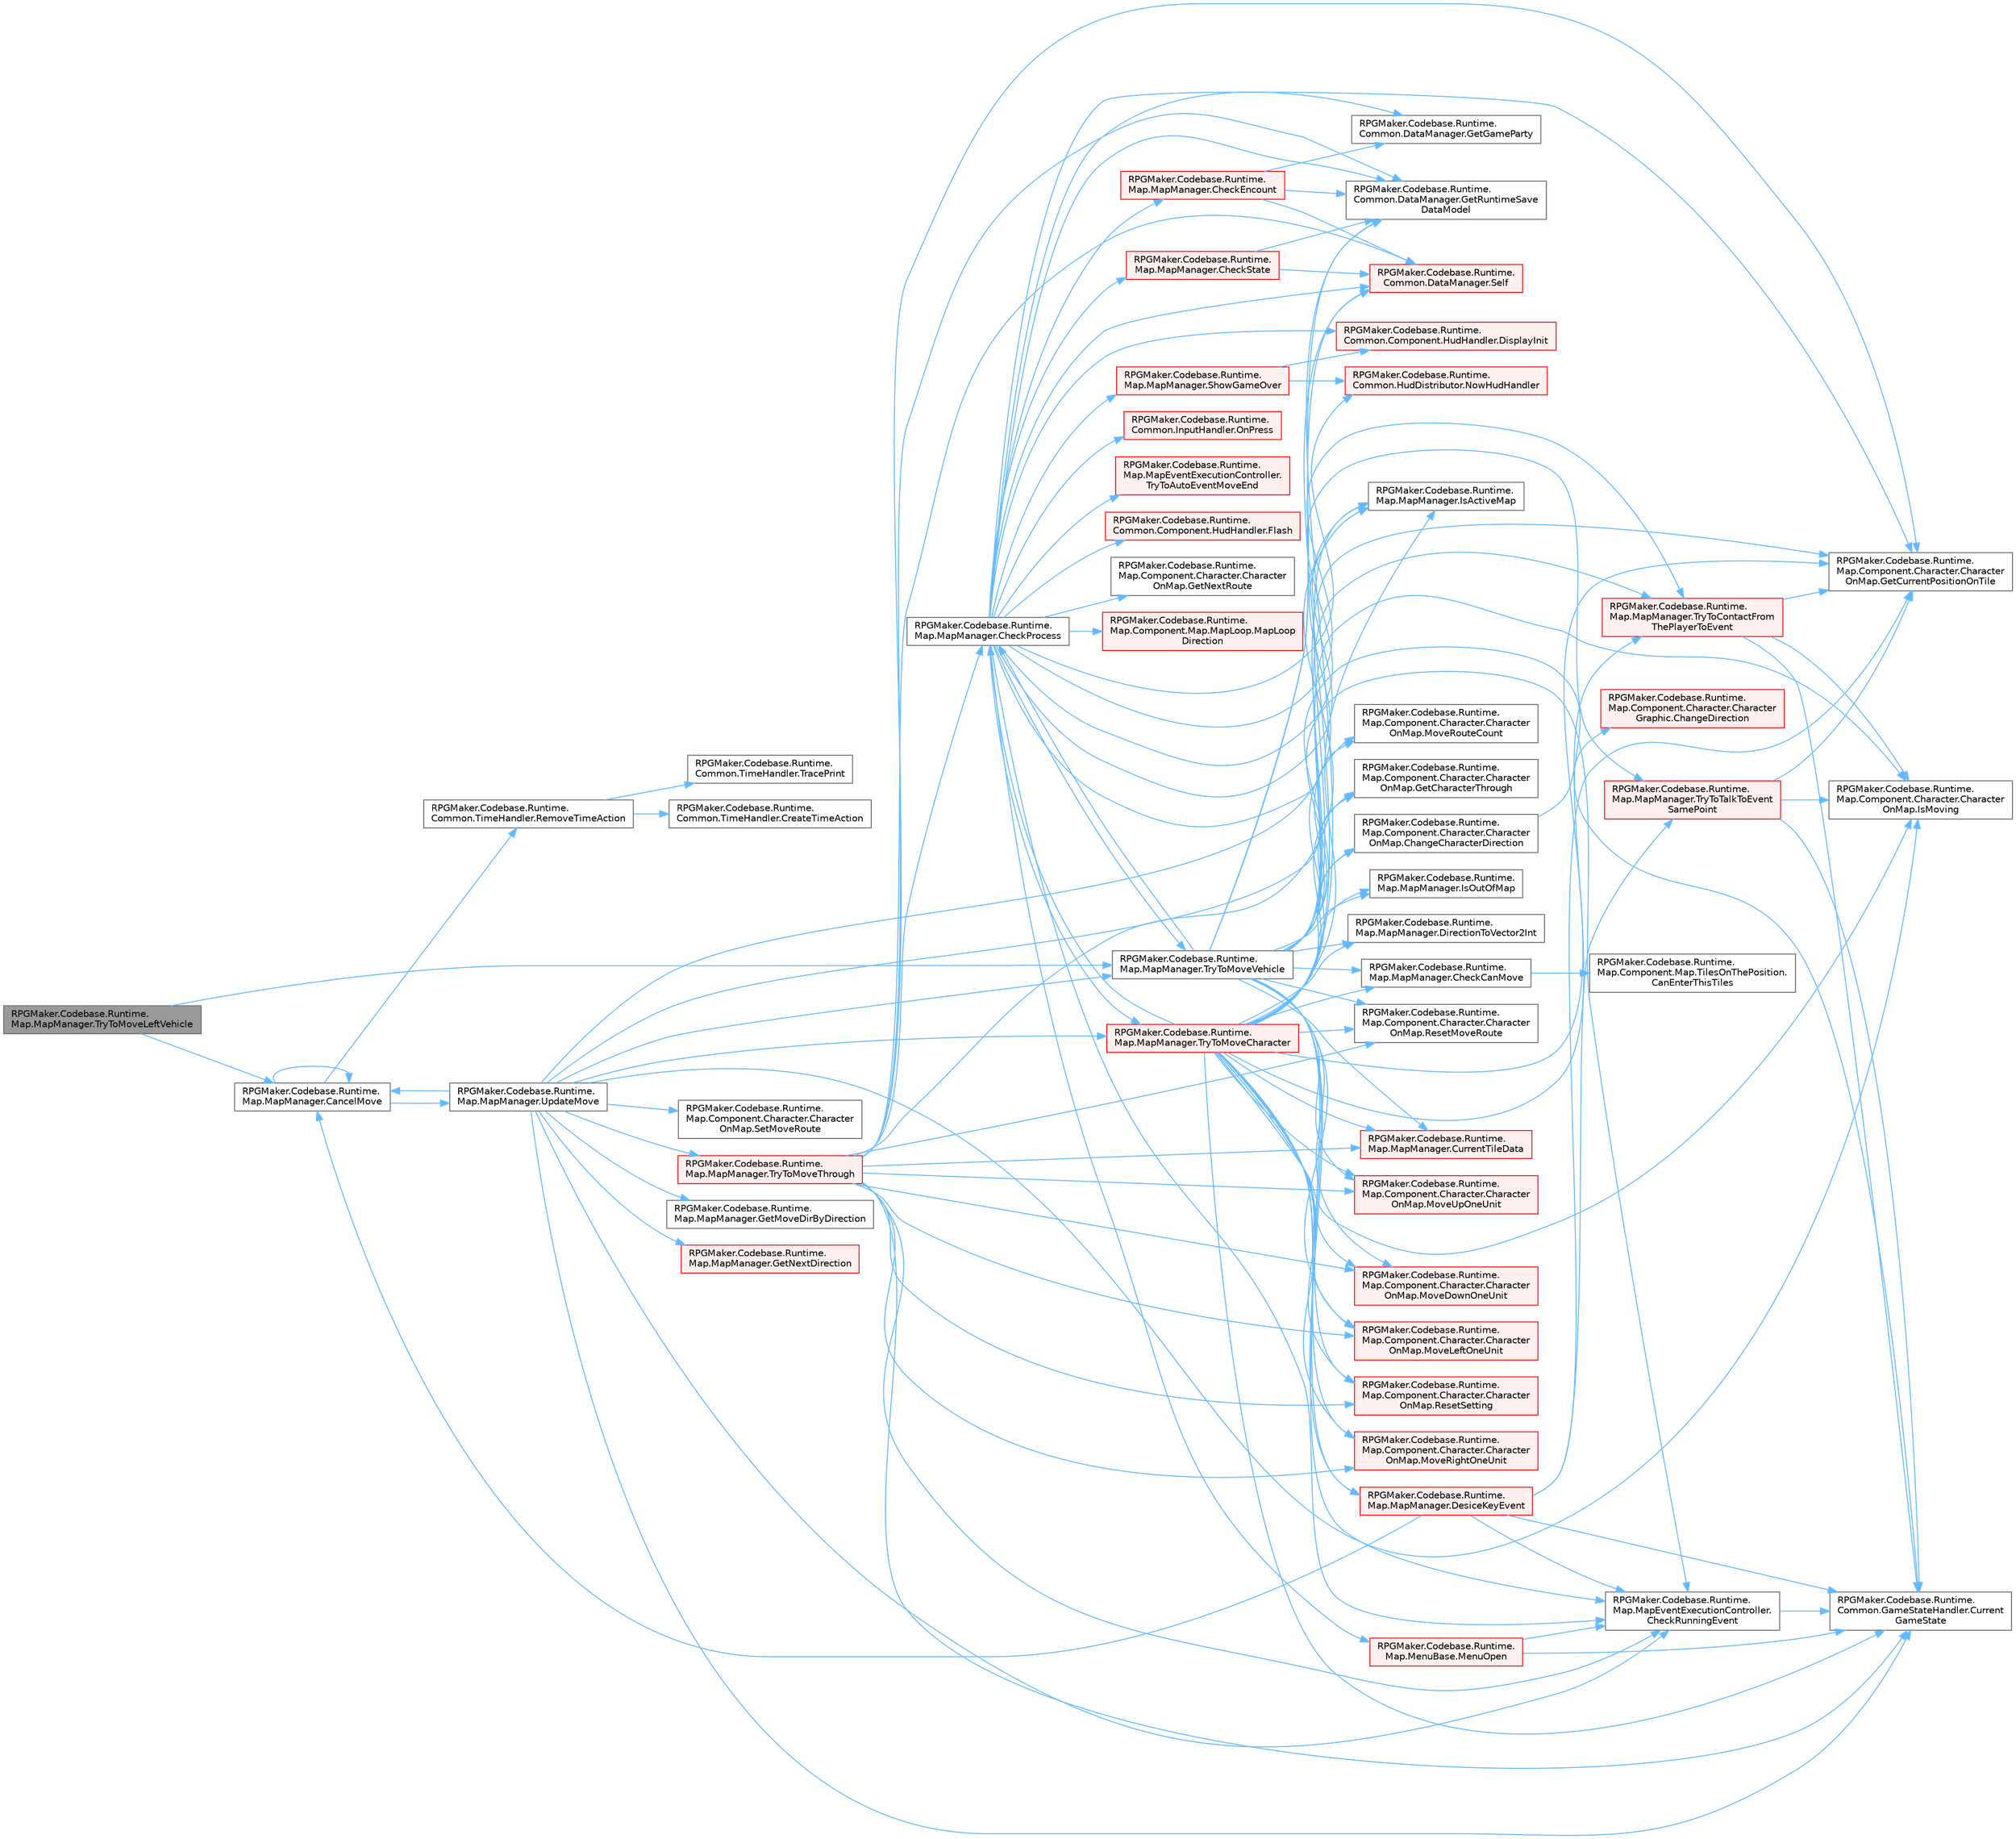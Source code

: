 digraph "RPGMaker.Codebase.Runtime.Map.MapManager.TryToMoveLeftVehicle"
{
 // LATEX_PDF_SIZE
  bgcolor="transparent";
  edge [fontname=Helvetica,fontsize=10,labelfontname=Helvetica,labelfontsize=10];
  node [fontname=Helvetica,fontsize=10,shape=box,height=0.2,width=0.4];
  rankdir="LR";
  Node1 [id="Node000001",label="RPGMaker.Codebase.Runtime.\lMap.MapManager.TryToMoveLeftVehicle",height=0.2,width=0.4,color="gray40", fillcolor="grey60", style="filled", fontcolor="black",tooltip="😁 Actionへの代入時に内容が確認しやすいように、各向き分メソッドを用意。"];
  Node1 -> Node2 [id="edge1_Node000001_Node000002",color="steelblue1",style="solid",tooltip=" "];
  Node2 [id="Node000002",label="RPGMaker.Codebase.Runtime.\lMap.MapManager.CancelMove",height=0.2,width=0.4,color="grey40", fillcolor="white", style="filled",URL="$d5/d0f/class_r_p_g_maker_1_1_codebase_1_1_runtime_1_1_map_1_1_map_manager.html#aec356ba03028b9e11ece2ceb38d7f3cf",tooltip="😁 移動キャンセル"];
  Node2 -> Node2 [id="edge2_Node000002_Node000002",color="steelblue1",style="solid",tooltip=" "];
  Node2 -> Node3 [id="edge3_Node000002_Node000003",color="steelblue1",style="solid",tooltip=" "];
  Node3 [id="Node000003",label="RPGMaker.Codebase.Runtime.\lCommon.TimeHandler.RemoveTimeAction",height=0.2,width=0.4,color="grey40", fillcolor="white", style="filled",URL="$d3/dac/class_r_p_g_maker_1_1_codebase_1_1_runtime_1_1_common_1_1_time_handler.html#acbacfdc0a0c421baed7613fc41529941",tooltip="😁 Actionの削除"];
  Node3 -> Node4 [id="edge4_Node000003_Node000004",color="steelblue1",style="solid",tooltip=" "];
  Node4 [id="Node000004",label="RPGMaker.Codebase.Runtime.\lCommon.TimeHandler.CreateTimeAction",height=0.2,width=0.4,color="grey40", fillcolor="white", style="filled",URL="$d3/dac/class_r_p_g_maker_1_1_codebase_1_1_runtime_1_1_common_1_1_time_handler.html#a5eef3d1f8380e9a82f53b599f3a3b2d5",tooltip="😁 時間動作作成"];
  Node3 -> Node5 [id="edge5_Node000003_Node000005",color="steelblue1",style="solid",tooltip=" "];
  Node5 [id="Node000005",label="RPGMaker.Codebase.Runtime.\lCommon.TimeHandler.TracePrint",height=0.2,width=0.4,color="grey40", fillcolor="white", style="filled",URL="$d3/dac/class_r_p_g_maker_1_1_codebase_1_1_runtime_1_1_common_1_1_time_handler.html#a8c7773e140b3739304925ce8a0198ee5",tooltip="😁 トレース・プリント"];
  Node2 -> Node6 [id="edge6_Node000002_Node000006",color="steelblue1",style="solid",tooltip=" "];
  Node6 [id="Node000006",label="RPGMaker.Codebase.Runtime.\lMap.MapManager.UpdateMove",height=0.2,width=0.4,color="grey40", fillcolor="white", style="filled",URL="$d5/d0f/class_r_p_g_maker_1_1_codebase_1_1_runtime_1_1_map_1_1_map_manager.html#a8d383409968f24c28e9393d632d207c2",tooltip="😁 移動更新"];
  Node6 -> Node2 [id="edge7_Node000006_Node000002",color="steelblue1",style="solid",tooltip=" "];
  Node6 -> Node7 [id="edge8_Node000006_Node000007",color="steelblue1",style="solid",tooltip=" "];
  Node7 [id="Node000007",label="RPGMaker.Codebase.Runtime.\lMap.MapEventExecutionController.\lCheckRunningEvent",height=0.2,width=0.4,color="grey40", fillcolor="white", style="filled",URL="$db/d6c/class_r_p_g_maker_1_1_codebase_1_1_runtime_1_1_map_1_1_map_event_execution_controller.html#aeaee3de09388ebf0bd140c0e4c831d56",tooltip="😁 イベント実行中で、MAPやバトル側でキー操作を受け付け可能か？"];
  Node7 -> Node8 [id="edge9_Node000007_Node000008",color="steelblue1",style="solid",tooltip=" "];
  Node8 [id="Node000008",label="RPGMaker.Codebase.Runtime.\lCommon.GameStateHandler.Current\lGameState",height=0.2,width=0.4,color="grey40", fillcolor="white", style="filled",URL="$de/d2c/class_r_p_g_maker_1_1_codebase_1_1_runtime_1_1_common_1_1_game_state_handler.html#adce58ef0480f995976ab60592c9add27",tooltip="😁 現在の状態を返却する."];
  Node6 -> Node8 [id="edge10_Node000006_Node000008",color="steelblue1",style="solid",tooltip=" "];
  Node6 -> Node9 [id="edge11_Node000006_Node000009",color="steelblue1",style="solid",tooltip=" "];
  Node9 [id="Node000009",label="RPGMaker.Codebase.Runtime.\lMap.Component.Character.Character\lOnMap.GetCharacterThrough",height=0.2,width=0.4,color="grey40", fillcolor="white", style="filled",URL="$d0/dad/class_r_p_g_maker_1_1_codebase_1_1_runtime_1_1_map_1_1_component_1_1_character_1_1_character_on_map.html#a45d698e72e8efdb9688f1bc7140ac474",tooltip="😁 通り抜けるか？"];
  Node6 -> Node10 [id="edge12_Node000006_Node000010",color="steelblue1",style="solid",tooltip=" "];
  Node10 [id="Node000010",label="RPGMaker.Codebase.Runtime.\lMap.MapManager.GetMoveDirByDirection",height=0.2,width=0.4,color="grey40", fillcolor="white", style="filled",URL="$d5/d0f/class_r_p_g_maker_1_1_codebase_1_1_runtime_1_1_map_1_1_map_manager.html#a364f649816182c051609d2fb4702c04b",tooltip="😁 向き毎の移動距離取得"];
  Node6 -> Node11 [id="edge13_Node000006_Node000011",color="steelblue1",style="solid",tooltip=" "];
  Node11 [id="Node000011",label="RPGMaker.Codebase.Runtime.\lMap.MapManager.GetNextDirection",height=0.2,width=0.4,color="red", fillcolor="#FFF0F0", style="filled",URL="$d5/d0f/class_r_p_g_maker_1_1_codebase_1_1_runtime_1_1_map_1_1_map_manager.html#a3eda9cef1c11927aa1dd0e4b36b2ec31",tooltip="😁 次向き取得"];
  Node6 -> Node26 [id="edge14_Node000006_Node000026",color="steelblue1",style="solid",tooltip=" "];
  Node26 [id="Node000026",label="RPGMaker.Codebase.Runtime.\lMap.MapManager.IsActiveMap",height=0.2,width=0.4,color="grey40", fillcolor="white", style="filled",URL="$d5/d0f/class_r_p_g_maker_1_1_codebase_1_1_runtime_1_1_map_1_1_map_manager.html#a401fcee71fd35aafad253d62a385f27a",tooltip="😁 能動的マップか？"];
  Node6 -> Node27 [id="edge15_Node000006_Node000027",color="steelblue1",style="solid",tooltip=" "];
  Node27 [id="Node000027",label="RPGMaker.Codebase.Runtime.\lMap.Component.Character.Character\lOnMap.IsMoving",height=0.2,width=0.4,color="grey40", fillcolor="white", style="filled",URL="$d0/dad/class_r_p_g_maker_1_1_codebase_1_1_runtime_1_1_map_1_1_component_1_1_character_1_1_character_on_map.html#a0c1997bb9d5c1a42d2d66f4115ec43bf",tooltip="😁 移動状態の取得"];
  Node6 -> Node28 [id="edge16_Node000006_Node000028",color="steelblue1",style="solid",tooltip=" "];
  Node28 [id="Node000028",label="RPGMaker.Codebase.Runtime.\lMap.Component.Character.Character\lOnMap.SetMoveRoute",height=0.2,width=0.4,color="grey40", fillcolor="white", style="filled",URL="$d0/dad/class_r_p_g_maker_1_1_codebase_1_1_runtime_1_1_map_1_1_component_1_1_character_1_1_character_on_map.html#a9f8aaa6ad6b4d38518cf852345dd019d",tooltip="😁 移動経路設定"];
  Node6 -> Node29 [id="edge17_Node000006_Node000029",color="steelblue1",style="solid",tooltip=" "];
  Node29 [id="Node000029",label="RPGMaker.Codebase.Runtime.\lMap.MapManager.TryToMoveCharacter",height=0.2,width=0.4,color="red", fillcolor="#FFF0F0", style="filled",URL="$d5/d0f/class_r_p_g_maker_1_1_codebase_1_1_runtime_1_1_map_1_1_map_manager.html#a1c50ac1ba190459e6f190cdbfe263778",tooltip="😁 キャラクターの移動を試行する （対象位置が進入不可の場合は向きだけ変える）"];
  Node29 -> Node30 [id="edge18_Node000029_Node000030",color="steelblue1",style="solid",tooltip=" "];
  Node30 [id="Node000030",label="RPGMaker.Codebase.Runtime.\lMap.Component.Character.Character\lOnMap.ChangeCharacterDirection",height=0.2,width=0.4,color="grey40", fillcolor="white", style="filled",URL="$d0/dad/class_r_p_g_maker_1_1_codebase_1_1_runtime_1_1_map_1_1_component_1_1_character_1_1_character_on_map.html#adfcb95a5cb4a72b7940a9260b208703e",tooltip="😁 向きを変える"];
  Node30 -> Node31 [id="edge19_Node000030_Node000031",color="steelblue1",style="solid",tooltip=" "];
  Node31 [id="Node000031",label="RPGMaker.Codebase.Runtime.\lMap.Component.Character.Character\lGraphic.ChangeDirection",height=0.2,width=0.4,color="red", fillcolor="#FFF0F0", style="filled",URL="$da/d44/class_r_p_g_maker_1_1_codebase_1_1_runtime_1_1_map_1_1_component_1_1_character_1_1_character_graphic.html#a8d5ab5c51f8f01da17e02ee445042c14",tooltip="😁 向き変更"];
  Node29 -> Node36 [id="edge20_Node000029_Node000036",color="steelblue1",style="solid",tooltip=" "];
  Node36 [id="Node000036",label="RPGMaker.Codebase.Runtime.\lMap.MapManager.CheckCanMove",height=0.2,width=0.4,color="grey40", fillcolor="white", style="filled",URL="$d5/d0f/class_r_p_g_maker_1_1_codebase_1_1_runtime_1_1_map_1_1_map_manager.html#a782ece33ed01436f368fed7cff5573c4",tooltip="😁 移動できるか？"];
  Node36 -> Node13 [id="edge21_Node000036_Node000013",color="steelblue1",style="solid",tooltip=" "];
  Node13 [id="Node000013",label="RPGMaker.Codebase.Runtime.\lMap.Component.Map.TilesOnThePosition.\lCanEnterThisTiles",height=0.2,width=0.4,color="grey40", fillcolor="white", style="filled",URL="$d6/dfd/class_r_p_g_maker_1_1_codebase_1_1_runtime_1_1_map_1_1_component_1_1_map_1_1_tiles_on_the_position.html#a5f7d88633327ea157c635f7e782701e1",tooltip="😁 同位置のこのタイル群に進入できるか？"];
  Node29 -> Node37 [id="edge22_Node000029_Node000037",color="steelblue1",style="solid",tooltip=" "];
  Node37 [id="Node000037",label="RPGMaker.Codebase.Runtime.\lMap.MapManager.CheckProcess",height=0.2,width=0.4,color="grey40", fillcolor="white", style="filled",URL="$d5/d0f/class_r_p_g_maker_1_1_codebase_1_1_runtime_1_1_map_1_1_map_manager.html#af61111401b6e289e7cd71c37c80bff5d",tooltip="😁 移動後の各判定処理"];
  Node37 -> Node38 [id="edge23_Node000037_Node000038",color="steelblue1",style="solid",tooltip=" "];
  Node38 [id="Node000038",label="RPGMaker.Codebase.Runtime.\lMap.MapManager.CheckEncount",height=0.2,width=0.4,color="red", fillcolor="#FFF0F0", style="filled",URL="$d5/d0f/class_r_p_g_maker_1_1_codebase_1_1_runtime_1_1_map_1_1_map_manager.html#ade4dde4a1fa8535ef5adbeb52c1b3a3d",tooltip="😁 遭遇チェック"];
  Node38 -> Node41 [id="edge24_Node000038_Node000041",color="steelblue1",style="solid",tooltip=" "];
  Node41 [id="Node000041",label="RPGMaker.Codebase.Runtime.\lCommon.DataManager.GetGameParty",height=0.2,width=0.4,color="grey40", fillcolor="white", style="filled",URL="$d5/d08/class_r_p_g_maker_1_1_codebase_1_1_runtime_1_1_common_1_1_data_manager.html#a51ad2669c15aba611fa704eb84001f8c",tooltip="😁 パーティー取得"];
  Node38 -> Node42 [id="edge25_Node000038_Node000042",color="steelblue1",style="solid",tooltip=" "];
  Node42 [id="Node000042",label="RPGMaker.Codebase.Runtime.\lCommon.DataManager.GetRuntimeSave\lDataModel",height=0.2,width=0.4,color="grey40", fillcolor="white", style="filled",URL="$d5/d08/class_r_p_g_maker_1_1_codebase_1_1_runtime_1_1_common_1_1_data_manager.html#aa008ccb1bfddc97c2c6618cfe1fe9ab9",tooltip="😁 実行時保存データ・モデル取得"];
  Node38 -> Node45 [id="edge26_Node000038_Node000045",color="steelblue1",style="solid",tooltip=" "];
  Node45 [id="Node000045",label="RPGMaker.Codebase.Runtime.\lCommon.DataManager.Self",height=0.2,width=0.4,color="red", fillcolor="#FFF0F0", style="filled",URL="$d5/d08/class_r_p_g_maker_1_1_codebase_1_1_runtime_1_1_common_1_1_data_manager.html#a8f0a40fd71fe0a873d1905e106299934",tooltip="😁 自身"];
  Node37 -> Node7 [id="edge27_Node000037_Node000007",color="steelblue1",style="solid",tooltip=" "];
  Node37 -> Node113 [id="edge28_Node000037_Node000113",color="steelblue1",style="solid",tooltip=" "];
  Node113 [id="Node000113",label="RPGMaker.Codebase.Runtime.\lMap.MapManager.CheckState",height=0.2,width=0.4,color="red", fillcolor="#FFF0F0", style="filled",URL="$d5/d0f/class_r_p_g_maker_1_1_codebase_1_1_runtime_1_1_map_1_1_map_manager.html#a9bcec2ddd69bb73bf062012beb95bd50",tooltip="😁 状態異常処理"];
  Node113 -> Node42 [id="edge29_Node000113_Node000042",color="steelblue1",style="solid",tooltip=" "];
  Node113 -> Node45 [id="edge30_Node000113_Node000045",color="steelblue1",style="solid",tooltip=" "];
  Node37 -> Node119 [id="edge31_Node000037_Node000119",color="steelblue1",style="solid",tooltip=" "];
  Node119 [id="Node000119",label="RPGMaker.Codebase.Runtime.\lCommon.Component.HudHandler.DisplayInit",height=0.2,width=0.4,color="red", fillcolor="#FFF0F0", style="filled",URL="$d4/ddb/class_r_p_g_maker_1_1_codebase_1_1_runtime_1_1_common_1_1_component_1_1_hud_handler.html#a48d9151e60197c1fc6ca30ce116c953c",tooltip="😁 初期化表示"];
  Node37 -> Node126 [id="edge32_Node000037_Node000126",color="steelblue1",style="solid",tooltip=" "];
  Node126 [id="Node000126",label="RPGMaker.Codebase.Runtime.\lCommon.Component.HudHandler.Flash",height=0.2,width=0.4,color="red", fillcolor="#FFF0F0", style="filled",URL="$d4/ddb/class_r_p_g_maker_1_1_codebase_1_1_runtime_1_1_common_1_1_component_1_1_hud_handler.html#a49d367ca15e08b75b17b6cde224af9a4",tooltip="😁 閃光"];
  Node37 -> Node132 [id="edge33_Node000037_Node000132",color="steelblue1",style="solid",tooltip=" "];
  Node132 [id="Node000132",label="RPGMaker.Codebase.Runtime.\lMap.Component.Character.Character\lOnMap.GetCurrentPositionOnTile",height=0.2,width=0.4,color="grey40", fillcolor="white", style="filled",URL="$d0/dad/class_r_p_g_maker_1_1_codebase_1_1_runtime_1_1_map_1_1_component_1_1_character_1_1_character_on_map.html#ad595963f96c284bcc874ab574c3635f4",tooltip="😁 現在のタイル位置を取得"];
  Node37 -> Node41 [id="edge34_Node000037_Node000041",color="steelblue1",style="solid",tooltip=" "];
  Node37 -> Node133 [id="edge35_Node000037_Node000133",color="steelblue1",style="solid",tooltip=" "];
  Node133 [id="Node000133",label="RPGMaker.Codebase.Runtime.\lMap.Component.Character.Character\lOnMap.GetNextRoute",height=0.2,width=0.4,color="grey40", fillcolor="white", style="filled",URL="$d0/dad/class_r_p_g_maker_1_1_codebase_1_1_runtime_1_1_map_1_1_component_1_1_character_1_1_character_on_map.html#ac4fcd04ff7f85840f3290c29a7991ff9",tooltip="😁 次経路"];
  Node37 -> Node42 [id="edge36_Node000037_Node000042",color="steelblue1",style="solid",tooltip=" "];
  Node37 -> Node26 [id="edge37_Node000037_Node000026",color="steelblue1",style="solid",tooltip=" "];
  Node37 -> Node134 [id="edge38_Node000037_Node000134",color="steelblue1",style="solid",tooltip=" "];
  Node134 [id="Node000134",label="RPGMaker.Codebase.Runtime.\lMap.Component.Map.MapLoop.MapLoop\lDirection",height=0.2,width=0.4,color="red", fillcolor="#FFF0F0", style="filled",URL="$d9/d69/class_r_p_g_maker_1_1_codebase_1_1_runtime_1_1_map_1_1_component_1_1_map_1_1_map_loop.html#a8ae0115857ad2d7b9e6f9662cbc0ac9d",tooltip="😁 マップのループ処理"];
  Node37 -> Node140 [id="edge39_Node000037_Node000140",color="steelblue1",style="solid",tooltip=" "];
  Node140 [id="Node000140",label="RPGMaker.Codebase.Runtime.\lMap.MenuBase.MenuOpen",height=0.2,width=0.4,color="red", fillcolor="#FFF0F0", style="filled",URL="$d4/d87/class_r_p_g_maker_1_1_codebase_1_1_runtime_1_1_map_1_1_menu_base.html#a5a2bdab2d0f0b62de47028166fdcb660",tooltip="😁 メニュー表示、非表示切り替え処理"];
  Node140 -> Node7 [id="edge40_Node000140_Node000007",color="steelblue1",style="solid",tooltip=" "];
  Node140 -> Node8 [id="edge41_Node000140_Node000008",color="steelblue1",style="solid",tooltip=" "];
  Node37 -> Node156 [id="edge42_Node000037_Node000156",color="steelblue1",style="solid",tooltip=" "];
  Node156 [id="Node000156",label="RPGMaker.Codebase.Runtime.\lMap.Component.Character.Character\lOnMap.MoveRouteCount",height=0.2,width=0.4,color="grey40", fillcolor="white", style="filled",URL="$d0/dad/class_r_p_g_maker_1_1_codebase_1_1_runtime_1_1_map_1_1_component_1_1_character_1_1_character_on_map.html#a7a12903b9ae6df92841af6e1190f5b4c",tooltip="😁 移動経路回数"];
  Node37 -> Node103 [id="edge43_Node000037_Node000103",color="steelblue1",style="solid",tooltip=" "];
  Node103 [id="Node000103",label="RPGMaker.Codebase.Runtime.\lCommon.HudDistributor.NowHudHandler",height=0.2,width=0.4,color="red", fillcolor="#FFF0F0", style="filled",URL="$de/df1/class_r_p_g_maker_1_1_codebase_1_1_runtime_1_1_common_1_1_hud_distributor.html#a9d7e7a73b205c8bbd12640dd907d18c4",tooltip="😁 現在のHudHandlerを返却"];
  Node37 -> Node91 [id="edge44_Node000037_Node000091",color="steelblue1",style="solid",tooltip=" "];
  Node91 [id="Node000091",label="RPGMaker.Codebase.Runtime.\lCommon.InputHandler.OnPress",height=0.2,width=0.4,color="red", fillcolor="#FFF0F0", style="filled",URL="$d4/d84/class_r_p_g_maker_1_1_codebase_1_1_runtime_1_1_common_1_1_input_handler.html#a6285433ede7818ccbe08ea9b0e59ad61",tooltip="😁 特定のキーがこのフレームで押され続けているかどうか"];
  Node37 -> Node45 [id="edge45_Node000037_Node000045",color="steelblue1",style="solid",tooltip=" "];
  Node37 -> Node157 [id="edge46_Node000037_Node000157",color="steelblue1",style="solid",tooltip=" "];
  Node157 [id="Node000157",label="RPGMaker.Codebase.Runtime.\lMap.MapManager.ShowGameOver",height=0.2,width=0.4,color="red", fillcolor="#FFF0F0", style="filled",URL="$d5/d0f/class_r_p_g_maker_1_1_codebase_1_1_runtime_1_1_map_1_1_map_manager.html#aa8257238a6c7c2268986ee6f79190780",tooltip="😁 ゲーム・オーバーを見せる"];
  Node157 -> Node119 [id="edge47_Node000157_Node000119",color="steelblue1",style="solid",tooltip=" "];
  Node157 -> Node103 [id="edge48_Node000157_Node000103",color="steelblue1",style="solid",tooltip=" "];
  Node37 -> Node164 [id="edge49_Node000037_Node000164",color="steelblue1",style="solid",tooltip=" "];
  Node164 [id="Node000164",label="RPGMaker.Codebase.Runtime.\lMap.MapEventExecutionController.\lTryToAutoEventMoveEnd",height=0.2,width=0.4,color="red", fillcolor="#FFF0F0", style="filled",URL="$db/d6c/class_r_p_g_maker_1_1_codebase_1_1_runtime_1_1_map_1_1_map_event_execution_controller.html#a0eeb6696aa5bc8591a0c6565056cfd2f",tooltip="😁 移動直後に、自動実行イベント、並列処理イベントの発動条件を満たしていた場合には、実行処理を行う"];
  Node37 -> Node173 [id="edge50_Node000037_Node000173",color="steelblue1",style="solid",tooltip=" "];
  Node173 [id="Node000173",label="RPGMaker.Codebase.Runtime.\lMap.MapManager.TryToContactFrom\lThePlayerToEvent",height=0.2,width=0.4,color="red", fillcolor="#FFF0F0", style="filled",URL="$d5/d0f/class_r_p_g_maker_1_1_codebase_1_1_runtime_1_1_map_1_1_map_manager.html#ae027dfdf0a7b7f54a351e2e95f5ae634",tooltip="😁 イベントがあり、その発動契機がContactFromThePlayerであればイベントを開始する"];
  Node173 -> Node8 [id="edge51_Node000173_Node000008",color="steelblue1",style="solid",tooltip=" "];
  Node173 -> Node132 [id="edge52_Node000173_Node000132",color="steelblue1",style="solid",tooltip=" "];
  Node173 -> Node27 [id="edge53_Node000173_Node000027",color="steelblue1",style="solid",tooltip=" "];
  Node37 -> Node29 [id="edge54_Node000037_Node000029",color="steelblue1",style="solid",tooltip=" "];
  Node37 -> Node183 [id="edge55_Node000037_Node000183",color="steelblue1",style="solid",tooltip=" "];
  Node183 [id="Node000183",label="RPGMaker.Codebase.Runtime.\lMap.MapManager.TryToMoveVehicle",height=0.2,width=0.4,color="grey40", fillcolor="white", style="filled",URL="$d5/d0f/class_r_p_g_maker_1_1_codebase_1_1_runtime_1_1_map_1_1_map_manager.html#af0e1fa61778d47dccbe907bcb8ebeb4c",tooltip="😁 乗り物の移動を試行する （対象位置が進入不可の場合は向きだけ変える）"];
  Node183 -> Node30 [id="edge56_Node000183_Node000030",color="steelblue1",style="solid",tooltip=" "];
  Node183 -> Node36 [id="edge57_Node000183_Node000036",color="steelblue1",style="solid",tooltip=" "];
  Node183 -> Node37 [id="edge58_Node000183_Node000037",color="steelblue1",style="solid",tooltip=" "];
  Node183 -> Node7 [id="edge59_Node000183_Node000007",color="steelblue1",style="solid",tooltip=" "];
  Node183 -> Node8 [id="edge60_Node000183_Node000008",color="steelblue1",style="solid",tooltip=" "];
  Node183 -> Node184 [id="edge61_Node000183_Node000184",color="steelblue1",style="solid",tooltip=" "];
  Node184 [id="Node000184",label="RPGMaker.Codebase.Runtime.\lMap.MapManager.CurrentTileData",height=0.2,width=0.4,color="red", fillcolor="#FFF0F0", style="filled",URL="$d5/d0f/class_r_p_g_maker_1_1_codebase_1_1_runtime_1_1_map_1_1_map_manager.html#a6bd3ed94e7072c1d31769481ffb80100",tooltip="😁 現在のマップのTilesOnThePositionを返却"];
  Node183 -> Node185 [id="edge62_Node000183_Node000185",color="steelblue1",style="solid",tooltip=" "];
  Node185 [id="Node000185",label="RPGMaker.Codebase.Runtime.\lMap.MapManager.DesiceKeyEvent",height=0.2,width=0.4,color="red", fillcolor="#FFF0F0", style="filled",URL="$d5/d0f/class_r_p_g_maker_1_1_codebase_1_1_runtime_1_1_map_1_1_map_manager.html#a2655da596d391627e8c2f71e6e490b62",tooltip="😁 目の前にイベントがあり、その発動契機がTalkであればイベントを開始する"];
  Node185 -> Node2 [id="edge63_Node000185_Node000002",color="steelblue1",style="solid",tooltip=" "];
  Node185 -> Node7 [id="edge64_Node000185_Node000007",color="steelblue1",style="solid",tooltip=" "];
  Node185 -> Node8 [id="edge65_Node000185_Node000008",color="steelblue1",style="solid",tooltip=" "];
  Node185 -> Node132 [id="edge66_Node000185_Node000132",color="steelblue1",style="solid",tooltip=" "];
  Node185 -> Node210 [id="edge67_Node000185_Node000210",color="steelblue1",style="solid",tooltip=" "];
  Node210 [id="Node000210",label="RPGMaker.Codebase.Runtime.\lMap.MapManager.TryToTalkToEvent\lSamePoint",height=0.2,width=0.4,color="red", fillcolor="#FFF0F0", style="filled",URL="$d5/d0f/class_r_p_g_maker_1_1_codebase_1_1_runtime_1_1_map_1_1_map_manager.html#a0fbfc4078a6e1d77a62009a7ac3985c4",tooltip="😁 イベント似た点へ歩きへ試し"];
  Node210 -> Node8 [id="edge68_Node000210_Node000008",color="steelblue1",style="solid",tooltip=" "];
  Node210 -> Node132 [id="edge69_Node000210_Node000132",color="steelblue1",style="solid",tooltip=" "];
  Node210 -> Node27 [id="edge70_Node000210_Node000027",color="steelblue1",style="solid",tooltip=" "];
  Node183 -> Node246 [id="edge71_Node000183_Node000246",color="steelblue1",style="solid",tooltip=" "];
  Node246 [id="Node000246",label="RPGMaker.Codebase.Runtime.\lMap.MapManager.DirectionToVector2Int",height=0.2,width=0.4,color="grey40", fillcolor="white", style="filled",URL="$d5/d0f/class_r_p_g_maker_1_1_codebase_1_1_runtime_1_1_map_1_1_map_manager.html#a9a88ef2357d9749441016c77e9e66e0a",tooltip="😁 向きからVector2Intを取得。"];
  Node183 -> Node9 [id="edge72_Node000183_Node000009",color="steelblue1",style="solid",tooltip=" "];
  Node183 -> Node132 [id="edge73_Node000183_Node000132",color="steelblue1",style="solid",tooltip=" "];
  Node183 -> Node42 [id="edge74_Node000183_Node000042",color="steelblue1",style="solid",tooltip=" "];
  Node183 -> Node26 [id="edge75_Node000183_Node000026",color="steelblue1",style="solid",tooltip=" "];
  Node183 -> Node27 [id="edge76_Node000183_Node000027",color="steelblue1",style="solid",tooltip=" "];
  Node183 -> Node247 [id="edge77_Node000183_Node000247",color="steelblue1",style="solid",tooltip=" "];
  Node247 [id="Node000247",label="RPGMaker.Codebase.Runtime.\lMap.MapManager.IsOutOfMap",height=0.2,width=0.4,color="grey40", fillcolor="white", style="filled",URL="$d5/d0f/class_r_p_g_maker_1_1_codebase_1_1_runtime_1_1_map_1_1_map_manager.html#a060e4bf8a438bca54434869103c9bcdc",tooltip="😁 マップ上の外か？"];
  Node183 -> Node215 [id="edge78_Node000183_Node000215",color="steelblue1",style="solid",tooltip=" "];
  Node215 [id="Node000215",label="RPGMaker.Codebase.Runtime.\lMap.Component.Character.Character\lOnMap.MoveDownOneUnit",height=0.2,width=0.4,color="red", fillcolor="#FFF0F0", style="filled",URL="$d0/dad/class_r_p_g_maker_1_1_codebase_1_1_runtime_1_1_map_1_1_component_1_1_character_1_1_character_on_map.html#ace33c79a51d8a533b2ce346abf138354",tooltip="😁 1マス下に移動する"];
  Node183 -> Node225 [id="edge79_Node000183_Node000225",color="steelblue1",style="solid",tooltip=" "];
  Node225 [id="Node000225",label="RPGMaker.Codebase.Runtime.\lMap.Component.Character.Character\lOnMap.MoveLeftOneUnit",height=0.2,width=0.4,color="red", fillcolor="#FFF0F0", style="filled",URL="$d0/dad/class_r_p_g_maker_1_1_codebase_1_1_runtime_1_1_map_1_1_component_1_1_character_1_1_character_on_map.html#acf153046015518dcf29ddacb5bb522a6",tooltip="😁 1マス左に移動する"];
  Node183 -> Node226 [id="edge80_Node000183_Node000226",color="steelblue1",style="solid",tooltip=" "];
  Node226 [id="Node000226",label="RPGMaker.Codebase.Runtime.\lMap.Component.Character.Character\lOnMap.MoveRightOneUnit",height=0.2,width=0.4,color="red", fillcolor="#FFF0F0", style="filled",URL="$d0/dad/class_r_p_g_maker_1_1_codebase_1_1_runtime_1_1_map_1_1_component_1_1_character_1_1_character_on_map.html#a60565e3d03a68398ff93f970fbeff07a",tooltip="😁 1マス右に移動する"];
  Node183 -> Node156 [id="edge81_Node000183_Node000156",color="steelblue1",style="solid",tooltip=" "];
  Node183 -> Node227 [id="edge82_Node000183_Node000227",color="steelblue1",style="solid",tooltip=" "];
  Node227 [id="Node000227",label="RPGMaker.Codebase.Runtime.\lMap.Component.Character.Character\lOnMap.MoveUpOneUnit",height=0.2,width=0.4,color="red", fillcolor="#FFF0F0", style="filled",URL="$d0/dad/class_r_p_g_maker_1_1_codebase_1_1_runtime_1_1_map_1_1_component_1_1_character_1_1_character_on_map.html#ac731d78d4f1079232ddc2462242ba477",tooltip="😁 1マス上に移動する"];
  Node183 -> Node248 [id="edge83_Node000183_Node000248",color="steelblue1",style="solid",tooltip=" "];
  Node248 [id="Node000248",label="RPGMaker.Codebase.Runtime.\lMap.Component.Character.Character\lOnMap.ResetMoveRoute",height=0.2,width=0.4,color="grey40", fillcolor="white", style="filled",URL="$d0/dad/class_r_p_g_maker_1_1_codebase_1_1_runtime_1_1_map_1_1_component_1_1_character_1_1_character_on_map.html#ada50b7cedfa7f44c26907f853375f7df",tooltip="😁 移動経路再設定"];
  Node183 -> Node249 [id="edge84_Node000183_Node000249",color="steelblue1",style="solid",tooltip=" "];
  Node249 [id="Node000249",label="RPGMaker.Codebase.Runtime.\lMap.Component.Character.Character\lOnMap.ResetSetting",height=0.2,width=0.4,color="red", fillcolor="#FFF0F0", style="filled",URL="$d0/dad/class_r_p_g_maker_1_1_codebase_1_1_runtime_1_1_map_1_1_component_1_1_character_1_1_character_on_map.html#a5b5e6b34cf6597a7cc04190c2566f665",tooltip="😁 設定再設定"];
  Node183 -> Node45 [id="edge85_Node000183_Node000045",color="steelblue1",style="solid",tooltip=" "];
  Node183 -> Node173 [id="edge86_Node000183_Node000173",color="steelblue1",style="solid",tooltip=" "];
  Node37 -> Node210 [id="edge87_Node000037_Node000210",color="steelblue1",style="solid",tooltip=" "];
  Node29 -> Node7 [id="edge88_Node000029_Node000007",color="steelblue1",style="solid",tooltip=" "];
  Node29 -> Node8 [id="edge89_Node000029_Node000008",color="steelblue1",style="solid",tooltip=" "];
  Node29 -> Node184 [id="edge90_Node000029_Node000184",color="steelblue1",style="solid",tooltip=" "];
  Node29 -> Node185 [id="edge91_Node000029_Node000185",color="steelblue1",style="solid",tooltip=" "];
  Node29 -> Node246 [id="edge92_Node000029_Node000246",color="steelblue1",style="solid",tooltip=" "];
  Node29 -> Node9 [id="edge93_Node000029_Node000009",color="steelblue1",style="solid",tooltip=" "];
  Node29 -> Node132 [id="edge94_Node000029_Node000132",color="steelblue1",style="solid",tooltip=" "];
  Node29 -> Node42 [id="edge95_Node000029_Node000042",color="steelblue1",style="solid",tooltip=" "];
  Node29 -> Node26 [id="edge96_Node000029_Node000026",color="steelblue1",style="solid",tooltip=" "];
  Node29 -> Node27 [id="edge97_Node000029_Node000027",color="steelblue1",style="solid",tooltip=" "];
  Node29 -> Node247 [id="edge98_Node000029_Node000247",color="steelblue1",style="solid",tooltip=" "];
  Node29 -> Node215 [id="edge99_Node000029_Node000215",color="steelblue1",style="solid",tooltip=" "];
  Node29 -> Node225 [id="edge100_Node000029_Node000225",color="steelblue1",style="solid",tooltip=" "];
  Node29 -> Node226 [id="edge101_Node000029_Node000226",color="steelblue1",style="solid",tooltip=" "];
  Node29 -> Node156 [id="edge102_Node000029_Node000156",color="steelblue1",style="solid",tooltip=" "];
  Node29 -> Node227 [id="edge103_Node000029_Node000227",color="steelblue1",style="solid",tooltip=" "];
  Node29 -> Node248 [id="edge104_Node000029_Node000248",color="steelblue1",style="solid",tooltip=" "];
  Node29 -> Node249 [id="edge105_Node000029_Node000249",color="steelblue1",style="solid",tooltip=" "];
  Node29 -> Node45 [id="edge106_Node000029_Node000045",color="steelblue1",style="solid",tooltip=" "];
  Node29 -> Node173 [id="edge107_Node000029_Node000173",color="steelblue1",style="solid",tooltip=" "];
  Node6 -> Node275 [id="edge108_Node000006_Node000275",color="steelblue1",style="solid",tooltip=" "];
  Node275 [id="Node000275",label="RPGMaker.Codebase.Runtime.\lMap.MapManager.TryToMoveThrough",height=0.2,width=0.4,color="red", fillcolor="#FFF0F0", style="filled",URL="$d5/d0f/class_r_p_g_maker_1_1_codebase_1_1_runtime_1_1_map_1_1_map_manager.html#a568c166cd57f15308dc10ba60706bd26",tooltip="😁 通り抜ける移動を試す"];
  Node275 -> Node37 [id="edge109_Node000275_Node000037",color="steelblue1",style="solid",tooltip=" "];
  Node275 -> Node7 [id="edge110_Node000275_Node000007",color="steelblue1",style="solid",tooltip=" "];
  Node275 -> Node8 [id="edge111_Node000275_Node000008",color="steelblue1",style="solid",tooltip=" "];
  Node275 -> Node184 [id="edge112_Node000275_Node000184",color="steelblue1",style="solid",tooltip=" "];
  Node275 -> Node132 [id="edge113_Node000275_Node000132",color="steelblue1",style="solid",tooltip=" "];
  Node275 -> Node42 [id="edge114_Node000275_Node000042",color="steelblue1",style="solid",tooltip=" "];
  Node275 -> Node26 [id="edge115_Node000275_Node000026",color="steelblue1",style="solid",tooltip=" "];
  Node275 -> Node215 [id="edge116_Node000275_Node000215",color="steelblue1",style="solid",tooltip=" "];
  Node275 -> Node225 [id="edge117_Node000275_Node000225",color="steelblue1",style="solid",tooltip=" "];
  Node275 -> Node226 [id="edge118_Node000275_Node000226",color="steelblue1",style="solid",tooltip=" "];
  Node275 -> Node227 [id="edge119_Node000275_Node000227",color="steelblue1",style="solid",tooltip=" "];
  Node275 -> Node248 [id="edge120_Node000275_Node000248",color="steelblue1",style="solid",tooltip=" "];
  Node275 -> Node249 [id="edge121_Node000275_Node000249",color="steelblue1",style="solid",tooltip=" "];
  Node275 -> Node45 [id="edge122_Node000275_Node000045",color="steelblue1",style="solid",tooltip=" "];
  Node6 -> Node183 [id="edge123_Node000006_Node000183",color="steelblue1",style="solid",tooltip=" "];
  Node1 -> Node183 [id="edge124_Node000001_Node000183",color="steelblue1",style="solid",tooltip=" "];
}
